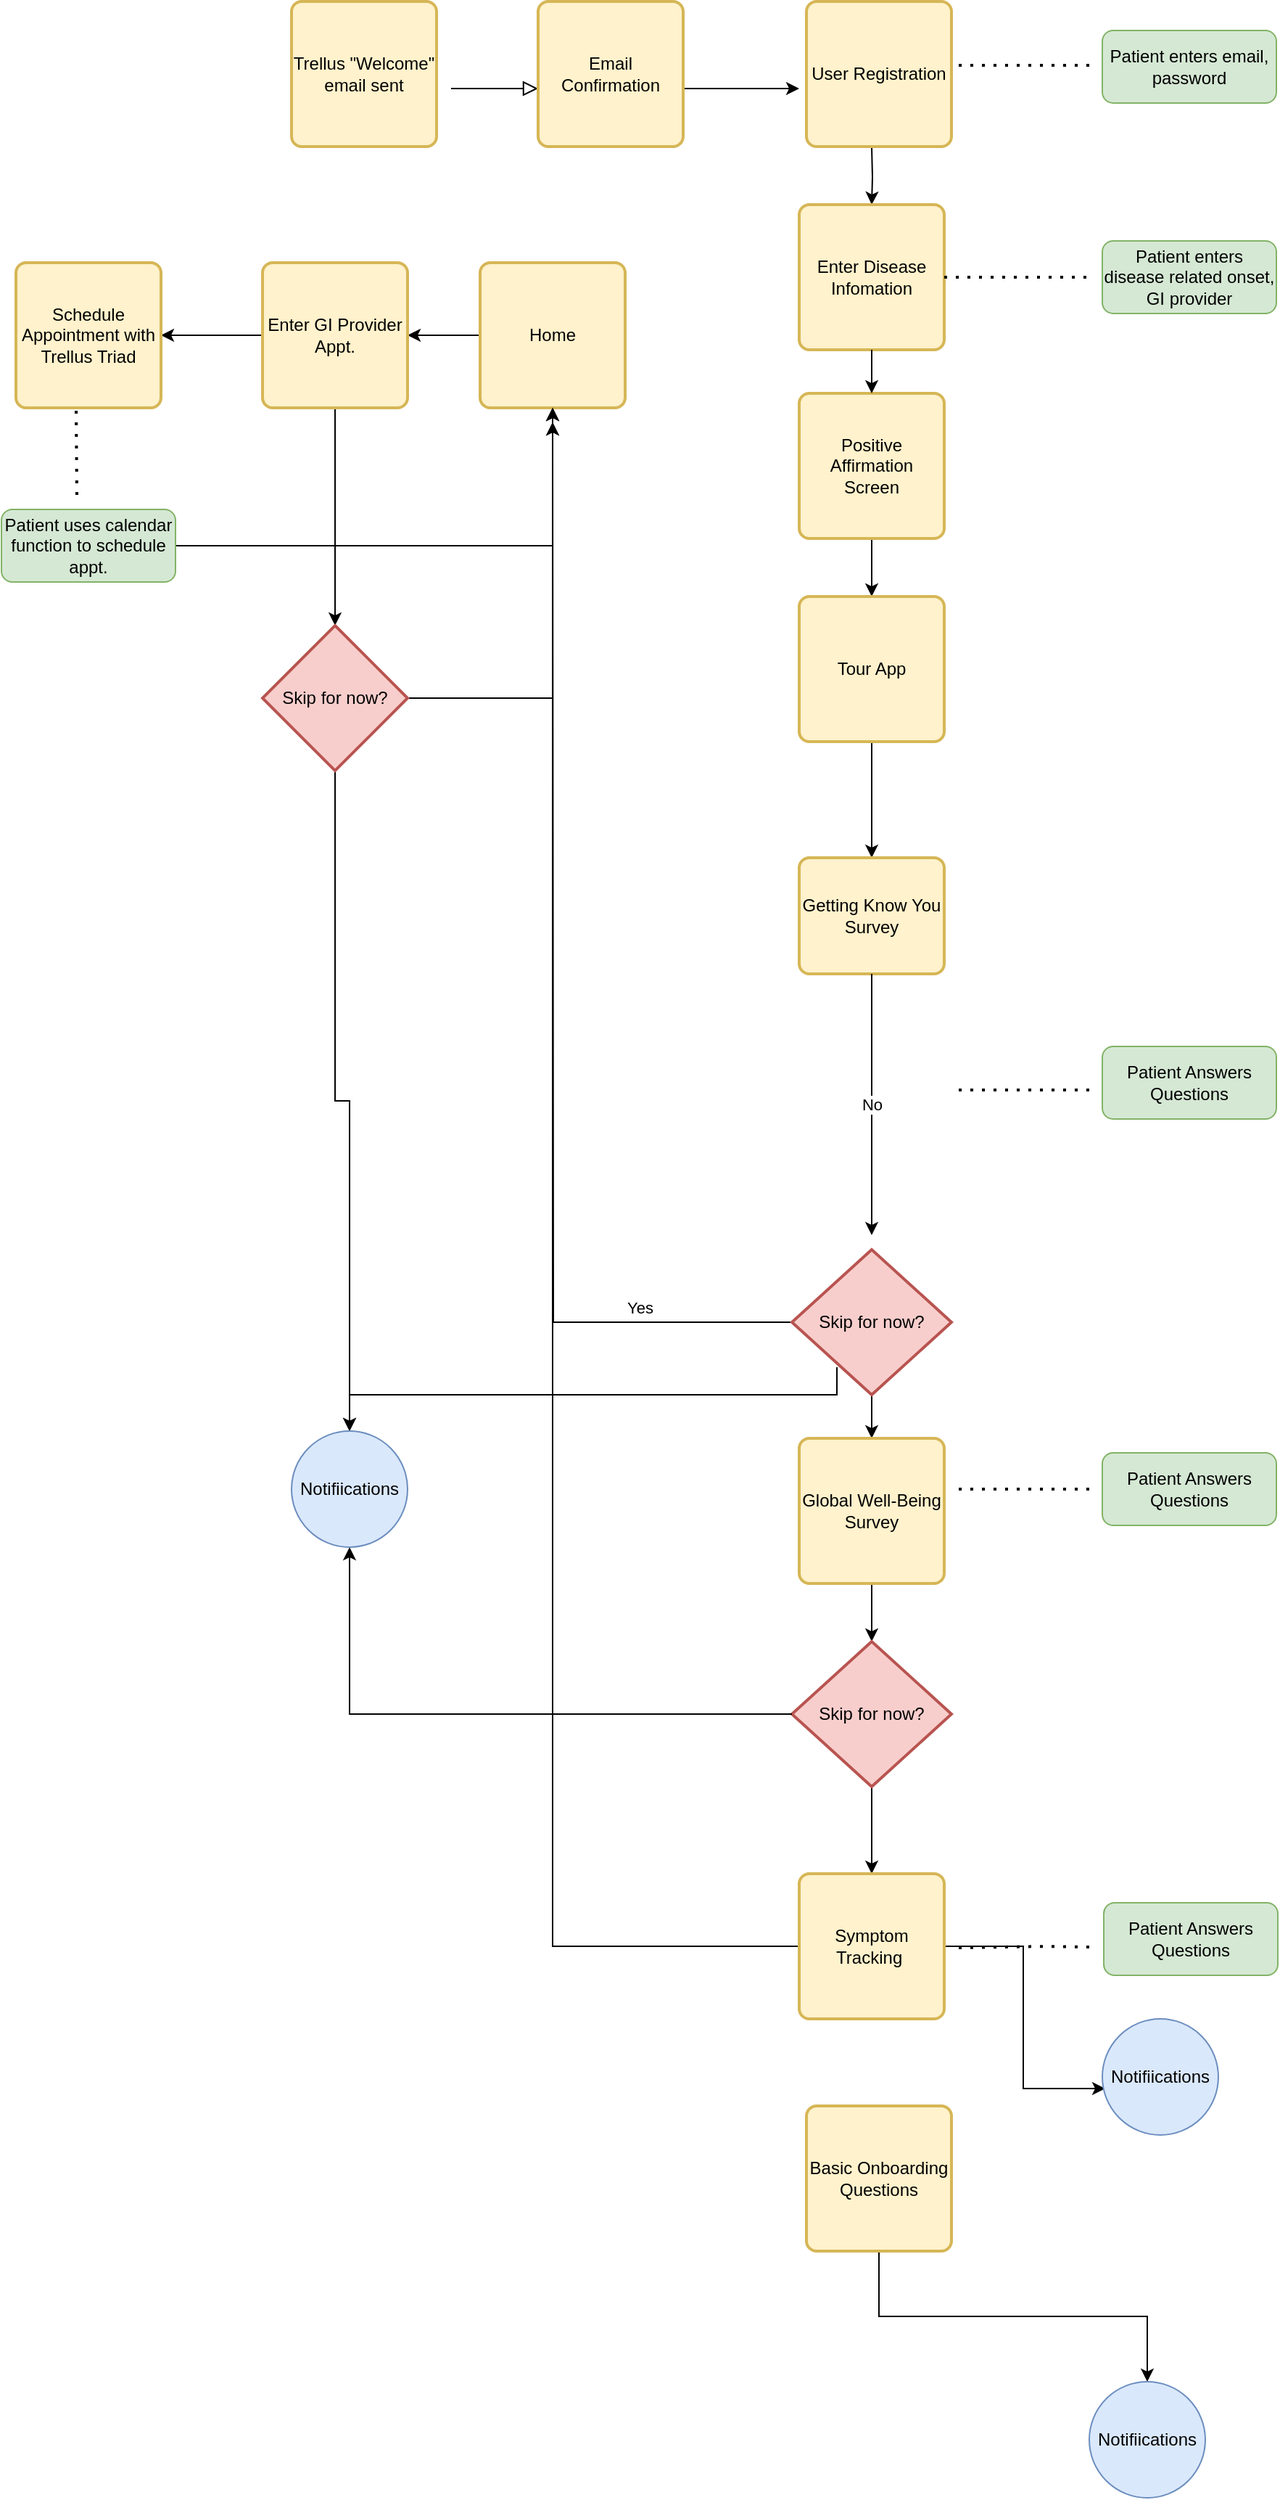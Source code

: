 <mxfile version="13.9.7" type="github">
  <diagram id="C5RBs43oDa-KdzZeNtuy" name="Page-1">
    <mxGraphModel dx="2249" dy="805" grid="1" gridSize="10" guides="1" tooltips="1" connect="1" arrows="1" fold="1" page="1" pageScale="1" pageWidth="827" pageHeight="1169" math="0" shadow="0">
      <root>
        <mxCell id="WIyWlLk6GJQsqaUBKTNV-0" />
        <mxCell id="WIyWlLk6GJQsqaUBKTNV-1" parent="WIyWlLk6GJQsqaUBKTNV-0" />
        <mxCell id="WIyWlLk6GJQsqaUBKTNV-2" value="" style="rounded=0;html=1;jettySize=auto;orthogonalLoop=1;fontSize=11;endArrow=block;endFill=0;endSize=8;strokeWidth=1;shadow=0;labelBackgroundColor=none;edgeStyle=orthogonalEdgeStyle;entryX=0;entryY=0.5;entryDx=0;entryDy=0;" parent="WIyWlLk6GJQsqaUBKTNV-1" edge="1">
          <mxGeometry relative="1" as="geometry">
            <mxPoint x="190" y="70" as="sourcePoint" />
            <mxPoint x="250" y="70" as="targetPoint" />
          </mxGeometry>
        </mxCell>
        <mxCell id="gGnMCyvagH3UXZfCAkN4-2" style="edgeStyle=orthogonalEdgeStyle;rounded=0;orthogonalLoop=1;jettySize=auto;html=1;exitX=1;exitY=0.5;exitDx=0;exitDy=0;entryX=0;entryY=0.5;entryDx=0;entryDy=0;" parent="WIyWlLk6GJQsqaUBKTNV-1" edge="1">
          <mxGeometry relative="1" as="geometry">
            <mxPoint x="350" y="70" as="sourcePoint" />
            <mxPoint x="430" y="70" as="targetPoint" />
          </mxGeometry>
        </mxCell>
        <mxCell id="gGnMCyvagH3UXZfCAkN4-8" style="edgeStyle=orthogonalEdgeStyle;rounded=0;orthogonalLoop=1;jettySize=auto;html=1;exitX=0.5;exitY=1;exitDx=0;exitDy=0;" parent="WIyWlLk6GJQsqaUBKTNV-1" target="gGnMCyvagH3UXZfCAkN4-7" edge="1">
          <mxGeometry relative="1" as="geometry">
            <mxPoint x="480" y="110" as="sourcePoint" />
          </mxGeometry>
        </mxCell>
        <mxCell id="gGnMCyvagH3UXZfCAkN4-16" style="edgeStyle=orthogonalEdgeStyle;rounded=0;orthogonalLoop=1;jettySize=auto;html=1;" parent="WIyWlLk6GJQsqaUBKTNV-1" source="7_HCONuBHNa6cHCysJDs-2" edge="1">
          <mxGeometry relative="1" as="geometry">
            <mxPoint x="480" y="600" as="targetPoint" />
          </mxGeometry>
        </mxCell>
        <mxCell id="gGnMCyvagH3UXZfCAkN4-7" value="Enter Disease Infomation&lt;br&gt;" style="rounded=1;whiteSpace=wrap;html=1;absoluteArcSize=1;arcSize=14;strokeWidth=2;fillColor=#fff2cc;strokeColor=#d6b656;" parent="WIyWlLk6GJQsqaUBKTNV-1" vertex="1">
          <mxGeometry x="430" y="150" width="100" height="100" as="geometry" />
        </mxCell>
        <mxCell id="7_HCONuBHNa6cHCysJDs-40" style="edgeStyle=orthogonalEdgeStyle;rounded=0;orthogonalLoop=1;jettySize=auto;html=1;entryX=1;entryY=0.5;entryDx=0;entryDy=0;" parent="WIyWlLk6GJQsqaUBKTNV-1" source="gGnMCyvagH3UXZfCAkN4-11" target="7_HCONuBHNa6cHCysJDs-39" edge="1">
          <mxGeometry relative="1" as="geometry" />
        </mxCell>
        <mxCell id="gGnMCyvagH3UXZfCAkN4-11" value="Home" style="rounded=1;whiteSpace=wrap;html=1;absoluteArcSize=1;arcSize=14;strokeWidth=2;fillColor=#fff2cc;strokeColor=#d6b656;" parent="WIyWlLk6GJQsqaUBKTNV-1" vertex="1">
          <mxGeometry x="210" y="190" width="100" height="100" as="geometry" />
        </mxCell>
        <mxCell id="7_HCONuBHNa6cHCysJDs-32" style="edgeStyle=orthogonalEdgeStyle;rounded=0;orthogonalLoop=1;jettySize=auto;html=1;entryX=0.5;entryY=0;entryDx=0;entryDy=0;" parent="WIyWlLk6GJQsqaUBKTNV-1" source="7_HCONuBHNa6cHCysJDs-1" target="7_HCONuBHNa6cHCysJDs-2" edge="1">
          <mxGeometry relative="1" as="geometry" />
        </mxCell>
        <mxCell id="7_HCONuBHNa6cHCysJDs-1" value="Positive Affirmation Screen" style="rounded=1;whiteSpace=wrap;html=1;absoluteArcSize=1;arcSize=14;strokeWidth=2;fillColor=#fff2cc;strokeColor=#d6b656;" parent="WIyWlLk6GJQsqaUBKTNV-1" vertex="1">
          <mxGeometry x="430" y="280" width="100" height="100" as="geometry" />
        </mxCell>
        <mxCell id="7_HCONuBHNa6cHCysJDs-3" style="edgeStyle=orthogonalEdgeStyle;rounded=0;orthogonalLoop=1;jettySize=auto;html=1;entryX=0.5;entryY=0;entryDx=0;entryDy=0;entryPerimeter=0;" parent="WIyWlLk6GJQsqaUBKTNV-1" source="gGnMCyvagH3UXZfCAkN4-7" target="7_HCONuBHNa6cHCysJDs-1" edge="1">
          <mxGeometry relative="1" as="geometry">
            <mxPoint x="480" y="510" as="targetPoint" />
            <mxPoint x="480" y="220" as="sourcePoint" />
          </mxGeometry>
        </mxCell>
        <mxCell id="7_HCONuBHNa6cHCysJDs-2" value="Tour App" style="rounded=1;whiteSpace=wrap;html=1;absoluteArcSize=1;arcSize=14;strokeWidth=2;fillColor=#fff2cc;strokeColor=#d6b656;" parent="WIyWlLk6GJQsqaUBKTNV-1" vertex="1">
          <mxGeometry x="430" y="420" width="100" height="100" as="geometry" />
        </mxCell>
        <mxCell id="7_HCONuBHNa6cHCysJDs-5" value="Getting Know You Survey" style="rounded=1;whiteSpace=wrap;html=1;absoluteArcSize=1;arcSize=14;strokeWidth=2;fillColor=#fff2cc;strokeColor=#d6b656;" parent="WIyWlLk6GJQsqaUBKTNV-1" vertex="1">
          <mxGeometry x="430" y="600" width="100" height="80" as="geometry" />
        </mxCell>
        <mxCell id="7_HCONuBHNa6cHCysJDs-7" style="edgeStyle=orthogonalEdgeStyle;rounded=0;orthogonalLoop=1;jettySize=auto;html=1;" parent="WIyWlLk6GJQsqaUBKTNV-1" source="7_HCONuBHNa6cHCysJDs-6" edge="1">
          <mxGeometry relative="1" as="geometry">
            <mxPoint x="260" y="300" as="targetPoint" />
          </mxGeometry>
        </mxCell>
        <mxCell id="7_HCONuBHNa6cHCysJDs-8" value="Yes" style="edgeLabel;html=1;align=center;verticalAlign=middle;resizable=0;points=[];" parent="7_HCONuBHNa6cHCysJDs-7" vertex="1" connectable="0">
          <mxGeometry x="-0.793" y="3" relative="1" as="geometry">
            <mxPoint x="-24" y="-13" as="offset" />
          </mxGeometry>
        </mxCell>
        <mxCell id="7_HCONuBHNa6cHCysJDs-34" style="edgeStyle=orthogonalEdgeStyle;rounded=0;orthogonalLoop=1;jettySize=auto;html=1;entryX=0.5;entryY=0;entryDx=0;entryDy=0;entryPerimeter=0;" parent="WIyWlLk6GJQsqaUBKTNV-1" source="7_HCONuBHNa6cHCysJDs-6" target="7_HCONuBHNa6cHCysJDs-9" edge="1">
          <mxGeometry relative="1" as="geometry">
            <mxPoint x="480" y="990" as="targetPoint" />
          </mxGeometry>
        </mxCell>
        <mxCell id="Bc3tvTEOyGvGC2gD3rta-1" style="edgeStyle=orthogonalEdgeStyle;rounded=0;orthogonalLoop=1;jettySize=auto;html=1;exitX=0.282;exitY=0.81;exitDx=0;exitDy=0;exitPerimeter=0;" edge="1" parent="WIyWlLk6GJQsqaUBKTNV-1" source="7_HCONuBHNa6cHCysJDs-6" target="I_p7_JZJX6vtq-w0ZKPo-1">
          <mxGeometry relative="1" as="geometry">
            <mxPoint x="364.1" y="980" as="targetPoint" />
            <Array as="points">
              <mxPoint x="456" y="970" />
              <mxPoint x="120" y="970" />
            </Array>
          </mxGeometry>
        </mxCell>
        <mxCell id="7_HCONuBHNa6cHCysJDs-6" value="Skip for now?" style="strokeWidth=2;html=1;shape=mxgraph.flowchart.decision;whiteSpace=wrap;fillColor=#f8cecc;strokeColor=#b85450;" parent="WIyWlLk6GJQsqaUBKTNV-1" vertex="1">
          <mxGeometry x="425" y="870" width="110" height="100" as="geometry" />
        </mxCell>
        <mxCell id="7_HCONuBHNa6cHCysJDs-35" style="edgeStyle=orthogonalEdgeStyle;rounded=0;orthogonalLoop=1;jettySize=auto;html=1;entryX=0.5;entryY=0;entryDx=0;entryDy=0;entryPerimeter=0;" parent="WIyWlLk6GJQsqaUBKTNV-1" source="7_HCONuBHNa6cHCysJDs-9" target="7_HCONuBHNa6cHCysJDs-10" edge="1">
          <mxGeometry relative="1" as="geometry" />
        </mxCell>
        <mxCell id="7_HCONuBHNa6cHCysJDs-9" value="Global Well-Being Survey" style="rounded=1;whiteSpace=wrap;html=1;absoluteArcSize=1;arcSize=14;strokeWidth=2;fillColor=#fff2cc;strokeColor=#d6b656;" parent="WIyWlLk6GJQsqaUBKTNV-1" vertex="1">
          <mxGeometry x="430" y="1000" width="100" height="100" as="geometry" />
        </mxCell>
        <mxCell id="7_HCONuBHNa6cHCysJDs-36" style="edgeStyle=orthogonalEdgeStyle;rounded=0;orthogonalLoop=1;jettySize=auto;html=1;" parent="WIyWlLk6GJQsqaUBKTNV-1" source="7_HCONuBHNa6cHCysJDs-10" edge="1">
          <mxGeometry relative="1" as="geometry">
            <mxPoint x="480" y="1300" as="targetPoint" />
          </mxGeometry>
        </mxCell>
        <mxCell id="Bc3tvTEOyGvGC2gD3rta-2" style="edgeStyle=orthogonalEdgeStyle;rounded=0;orthogonalLoop=1;jettySize=auto;html=1;entryX=0.5;entryY=1;entryDx=0;entryDy=0;" edge="1" parent="WIyWlLk6GJQsqaUBKTNV-1" source="7_HCONuBHNa6cHCysJDs-10" target="I_p7_JZJX6vtq-w0ZKPo-1">
          <mxGeometry relative="1" as="geometry" />
        </mxCell>
        <mxCell id="7_HCONuBHNa6cHCysJDs-10" value="Skip for now?" style="strokeWidth=2;html=1;shape=mxgraph.flowchart.decision;whiteSpace=wrap;fillColor=#f8cecc;strokeColor=#b85450;" parent="WIyWlLk6GJQsqaUBKTNV-1" vertex="1">
          <mxGeometry x="425" y="1140" width="110" height="100" as="geometry" />
        </mxCell>
        <mxCell id="7_HCONuBHNa6cHCysJDs-19" style="edgeStyle=orthogonalEdgeStyle;rounded=0;orthogonalLoop=1;jettySize=auto;html=1;exitX=0;exitY=0.5;exitDx=0;exitDy=0;exitPerimeter=0;" parent="WIyWlLk6GJQsqaUBKTNV-1" source="7_HCONuBHNa6cHCysJDs-10" edge="1">
          <mxGeometry relative="1" as="geometry">
            <mxPoint x="260" y="300" as="targetPoint" />
            <mxPoint x="400" y="1000" as="sourcePoint" />
            <Array as="points">
              <mxPoint x="260" y="1190" />
            </Array>
          </mxGeometry>
        </mxCell>
        <mxCell id="7_HCONuBHNa6cHCysJDs-38" style="edgeStyle=orthogonalEdgeStyle;rounded=0;orthogonalLoop=1;jettySize=auto;html=1;entryX=0.5;entryY=1;entryDx=0;entryDy=0;" parent="WIyWlLk6GJQsqaUBKTNV-1" source="7_HCONuBHNa6cHCysJDs-11" target="gGnMCyvagH3UXZfCAkN4-11" edge="1">
          <mxGeometry relative="1" as="geometry" />
        </mxCell>
        <mxCell id="I_p7_JZJX6vtq-w0ZKPo-4" style="edgeStyle=orthogonalEdgeStyle;rounded=0;orthogonalLoop=1;jettySize=auto;html=1;entryX=0.025;entryY=0.6;entryDx=0;entryDy=0;entryPerimeter=0;" parent="WIyWlLk6GJQsqaUBKTNV-1" source="7_HCONuBHNa6cHCysJDs-11" target="I_p7_JZJX6vtq-w0ZKPo-0" edge="1">
          <mxGeometry relative="1" as="geometry" />
        </mxCell>
        <mxCell id="7_HCONuBHNa6cHCysJDs-11" value="Symptom Tracking&amp;nbsp;" style="rounded=1;whiteSpace=wrap;html=1;absoluteArcSize=1;arcSize=14;strokeWidth=2;fillColor=#fff2cc;strokeColor=#d6b656;" parent="WIyWlLk6GJQsqaUBKTNV-1" vertex="1">
          <mxGeometry x="430" y="1300" width="100" height="100" as="geometry" />
        </mxCell>
        <mxCell id="7_HCONuBHNa6cHCysJDs-42" style="edgeStyle=orthogonalEdgeStyle;rounded=0;orthogonalLoop=1;jettySize=auto;html=1;entryX=0.5;entryY=0;entryDx=0;entryDy=0;entryPerimeter=0;" parent="WIyWlLk6GJQsqaUBKTNV-1" source="7_HCONuBHNa6cHCysJDs-39" target="7_HCONuBHNa6cHCysJDs-41" edge="1">
          <mxGeometry relative="1" as="geometry">
            <Array as="points">
              <mxPoint x="110" y="430" />
            </Array>
          </mxGeometry>
        </mxCell>
        <mxCell id="7_HCONuBHNa6cHCysJDs-45" style="edgeStyle=orthogonalEdgeStyle;rounded=0;orthogonalLoop=1;jettySize=auto;html=1;entryX=1;entryY=0.5;entryDx=0;entryDy=0;" parent="WIyWlLk6GJQsqaUBKTNV-1" source="7_HCONuBHNa6cHCysJDs-39" target="7_HCONuBHNa6cHCysJDs-44" edge="1">
          <mxGeometry relative="1" as="geometry" />
        </mxCell>
        <mxCell id="7_HCONuBHNa6cHCysJDs-39" value="Enter GI Provider Appt." style="rounded=1;whiteSpace=wrap;html=1;absoluteArcSize=1;arcSize=14;strokeWidth=2;fillColor=#fff2cc;strokeColor=#d6b656;" parent="WIyWlLk6GJQsqaUBKTNV-1" vertex="1">
          <mxGeometry x="60" y="190" width="100" height="100" as="geometry" />
        </mxCell>
        <mxCell id="7_HCONuBHNa6cHCysJDs-43" style="edgeStyle=orthogonalEdgeStyle;rounded=0;orthogonalLoop=1;jettySize=auto;html=1;entryX=0.5;entryY=1;entryDx=0;entryDy=0;" parent="WIyWlLk6GJQsqaUBKTNV-1" source="7_HCONuBHNa6cHCysJDs-41" target="gGnMCyvagH3UXZfCAkN4-11" edge="1">
          <mxGeometry relative="1" as="geometry" />
        </mxCell>
        <mxCell id="Bc3tvTEOyGvGC2gD3rta-3" style="edgeStyle=orthogonalEdgeStyle;rounded=0;orthogonalLoop=1;jettySize=auto;html=1;entryX=0.5;entryY=0;entryDx=0;entryDy=0;" edge="1" parent="WIyWlLk6GJQsqaUBKTNV-1" source="7_HCONuBHNa6cHCysJDs-41" target="I_p7_JZJX6vtq-w0ZKPo-1">
          <mxGeometry relative="1" as="geometry" />
        </mxCell>
        <mxCell id="7_HCONuBHNa6cHCysJDs-41" value="Skip for now?" style="strokeWidth=2;html=1;shape=mxgraph.flowchart.decision;whiteSpace=wrap;fillColor=#f8cecc;strokeColor=#b85450;" parent="WIyWlLk6GJQsqaUBKTNV-1" vertex="1">
          <mxGeometry x="60" y="440" width="100" height="100" as="geometry" />
        </mxCell>
        <mxCell id="7_HCONuBHNa6cHCysJDs-44" value="Schedule Appointment with Trellus Triad" style="rounded=1;whiteSpace=wrap;html=1;absoluteArcSize=1;arcSize=14;strokeWidth=2;fillColor=#fff2cc;strokeColor=#d6b656;" parent="WIyWlLk6GJQsqaUBKTNV-1" vertex="1">
          <mxGeometry x="-110" y="190" width="100" height="100" as="geometry" />
        </mxCell>
        <mxCell id="7_HCONuBHNa6cHCysJDs-54" value="User Registration" style="rounded=1;whiteSpace=wrap;html=1;absoluteArcSize=1;arcSize=14;strokeWidth=2;fillColor=#fff2cc;strokeColor=#d6b656;" parent="WIyWlLk6GJQsqaUBKTNV-1" vertex="1">
          <mxGeometry x="435" y="10" width="100" height="100" as="geometry" />
        </mxCell>
        <mxCell id="7_HCONuBHNa6cHCysJDs-55" value="Email Confirmation" style="rounded=1;whiteSpace=wrap;html=1;absoluteArcSize=1;arcSize=14;strokeWidth=2;fillColor=#fff2cc;strokeColor=#d6b656;" parent="WIyWlLk6GJQsqaUBKTNV-1" vertex="1">
          <mxGeometry x="250" y="10" width="100" height="100" as="geometry" />
        </mxCell>
        <mxCell id="7_HCONuBHNa6cHCysJDs-56" value="Trellus &quot;Welcome&quot; email sent" style="rounded=1;whiteSpace=wrap;html=1;absoluteArcSize=1;arcSize=14;strokeWidth=2;fillColor=#fff2cc;strokeColor=#d6b656;" parent="WIyWlLk6GJQsqaUBKTNV-1" vertex="1">
          <mxGeometry x="80" y="10" width="100" height="100" as="geometry" />
        </mxCell>
        <mxCell id="7_HCONuBHNa6cHCysJDs-58" value="Patient enters email, password" style="rounded=1;whiteSpace=wrap;html=1;fillColor=#d5e8d4;strokeColor=#82b366;" parent="WIyWlLk6GJQsqaUBKTNV-1" vertex="1">
          <mxGeometry x="639" y="30" width="120" height="50" as="geometry" />
        </mxCell>
        <mxCell id="7_HCONuBHNa6cHCysJDs-59" value="Patient enters disease related onset, GI provider" style="rounded=1;whiteSpace=wrap;html=1;fillColor=#d5e8d4;strokeColor=#82b366;" parent="WIyWlLk6GJQsqaUBKTNV-1" vertex="1">
          <mxGeometry x="639" y="175" width="120" height="50" as="geometry" />
        </mxCell>
        <mxCell id="7_HCONuBHNa6cHCysJDs-60" value="Patient Answers Questions" style="rounded=1;whiteSpace=wrap;html=1;fillColor=#d5e8d4;strokeColor=#82b366;" parent="WIyWlLk6GJQsqaUBKTNV-1" vertex="1">
          <mxGeometry x="639" y="730" width="120" height="50" as="geometry" />
        </mxCell>
        <mxCell id="7_HCONuBHNa6cHCysJDs-61" value="Patient Answers Questions" style="rounded=1;whiteSpace=wrap;html=1;fillColor=#d5e8d4;strokeColor=#82b366;" parent="WIyWlLk6GJQsqaUBKTNV-1" vertex="1">
          <mxGeometry x="639" y="1010" width="120" height="50" as="geometry" />
        </mxCell>
        <mxCell id="7_HCONuBHNa6cHCysJDs-62" value="Patient Answers Questions" style="rounded=1;whiteSpace=wrap;html=1;fillColor=#d5e8d4;strokeColor=#82b366;" parent="WIyWlLk6GJQsqaUBKTNV-1" vertex="1">
          <mxGeometry x="640" y="1320" width="120" height="50" as="geometry" />
        </mxCell>
        <mxCell id="7_HCONuBHNa6cHCysJDs-67" value="" style="endArrow=none;dashed=1;html=1;dashPattern=1 3;strokeWidth=2;entryX=-0.075;entryY=0.61;entryDx=0;entryDy=0;entryPerimeter=0;" parent="WIyWlLk6GJQsqaUBKTNV-1" target="7_HCONuBHNa6cHCysJDs-62" edge="1">
          <mxGeometry width="50" height="50" relative="1" as="geometry">
            <mxPoint x="540" y="1351" as="sourcePoint" />
            <mxPoint x="383" y="1129" as="targetPoint" />
            <Array as="points">
              <mxPoint x="600" y="1350" />
            </Array>
          </mxGeometry>
        </mxCell>
        <mxCell id="7_HCONuBHNa6cHCysJDs-69" value="" style="endArrow=none;dashed=1;html=1;dashPattern=1 3;strokeWidth=2;" parent="WIyWlLk6GJQsqaUBKTNV-1" edge="1">
          <mxGeometry width="50" height="50" relative="1" as="geometry">
            <mxPoint x="540" y="1035" as="sourcePoint" />
            <mxPoint x="630" y="1035" as="targetPoint" />
          </mxGeometry>
        </mxCell>
        <mxCell id="7_HCONuBHNa6cHCysJDs-70" value="" style="endArrow=none;dashed=1;html=1;dashPattern=1 3;strokeWidth=2;" parent="WIyWlLk6GJQsqaUBKTNV-1" edge="1">
          <mxGeometry width="50" height="50" relative="1" as="geometry">
            <mxPoint x="540" y="760" as="sourcePoint" />
            <mxPoint x="630" y="760" as="targetPoint" />
          </mxGeometry>
        </mxCell>
        <mxCell id="7_HCONuBHNa6cHCysJDs-71" value="" style="endArrow=none;dashed=1;html=1;dashPattern=1 3;strokeWidth=2;exitX=1;exitY=0.5;exitDx=0;exitDy=0;" parent="WIyWlLk6GJQsqaUBKTNV-1" source="gGnMCyvagH3UXZfCAkN4-7" edge="1">
          <mxGeometry width="50" height="50" relative="1" as="geometry">
            <mxPoint x="540" y="200" as="sourcePoint" />
            <mxPoint x="630" y="200" as="targetPoint" />
          </mxGeometry>
        </mxCell>
        <mxCell id="7_HCONuBHNa6cHCysJDs-72" value="" style="endArrow=none;dashed=1;html=1;dashPattern=1 3;strokeWidth=2;" parent="WIyWlLk6GJQsqaUBKTNV-1" edge="1">
          <mxGeometry width="50" height="50" relative="1" as="geometry">
            <mxPoint x="540" y="54" as="sourcePoint" />
            <mxPoint x="630" y="54" as="targetPoint" />
          </mxGeometry>
        </mxCell>
        <mxCell id="7_HCONuBHNa6cHCysJDs-76" value="" style="endArrow=none;dashed=1;html=1;dashPattern=1 3;strokeWidth=2;entryX=0.415;entryY=1.015;entryDx=0;entryDy=0;entryPerimeter=0;" parent="WIyWlLk6GJQsqaUBKTNV-1" target="7_HCONuBHNa6cHCysJDs-44" edge="1">
          <mxGeometry width="50" height="50" relative="1" as="geometry">
            <mxPoint x="-68" y="350" as="sourcePoint" />
            <mxPoint x="380" y="380" as="targetPoint" />
          </mxGeometry>
        </mxCell>
        <mxCell id="7_HCONuBHNa6cHCysJDs-87" style="edgeStyle=orthogonalEdgeStyle;rounded=0;orthogonalLoop=1;jettySize=auto;html=1;entryX=0.5;entryY=1;entryDx=0;entryDy=0;" parent="WIyWlLk6GJQsqaUBKTNV-1" source="7_HCONuBHNa6cHCysJDs-77" target="gGnMCyvagH3UXZfCAkN4-11" edge="1">
          <mxGeometry relative="1" as="geometry" />
        </mxCell>
        <mxCell id="7_HCONuBHNa6cHCysJDs-77" value="Patient uses calendar function to schedule appt." style="rounded=1;whiteSpace=wrap;html=1;fillColor=#d5e8d4;strokeColor=#82b366;" parent="WIyWlLk6GJQsqaUBKTNV-1" vertex="1">
          <mxGeometry x="-120" y="360" width="120" height="50" as="geometry" />
        </mxCell>
        <mxCell id="7_HCONuBHNa6cHCysJDs-83" value="No" style="endArrow=classic;html=1;exitX=0.5;exitY=1;exitDx=0;exitDy=0;" parent="WIyWlLk6GJQsqaUBKTNV-1" source="7_HCONuBHNa6cHCysJDs-5" edge="1">
          <mxGeometry relative="1" as="geometry">
            <mxPoint x="479.5" y="830" as="sourcePoint" />
            <mxPoint x="480" y="860" as="targetPoint" />
          </mxGeometry>
        </mxCell>
        <mxCell id="7_HCONuBHNa6cHCysJDs-84" value="No" style="edgeLabel;resizable=0;html=1;align=center;verticalAlign=middle;" parent="7_HCONuBHNa6cHCysJDs-83" connectable="0" vertex="1">
          <mxGeometry relative="1" as="geometry" />
        </mxCell>
        <mxCell id="NDm0StQERf2xuom-DKIh-1" style="edgeStyle=orthogonalEdgeStyle;rounded=0;orthogonalLoop=1;jettySize=auto;html=1;exitX=0.5;exitY=1;exitDx=0;exitDy=0;" parent="WIyWlLk6GJQsqaUBKTNV-1" source="7_HCONuBHNa6cHCysJDs-89" target="NDm0StQERf2xuom-DKIh-0" edge="1">
          <mxGeometry relative="1" as="geometry" />
        </mxCell>
        <mxCell id="7_HCONuBHNa6cHCysJDs-89" value="Basic Onboarding Questions" style="rounded=1;whiteSpace=wrap;html=1;absoluteArcSize=1;arcSize=14;strokeWidth=2;fillColor=#fff2cc;strokeColor=#d6b656;" parent="WIyWlLk6GJQsqaUBKTNV-1" vertex="1">
          <mxGeometry x="435" y="1460" width="100" height="100" as="geometry" />
        </mxCell>
        <mxCell id="NDm0StQERf2xuom-DKIh-0" value="Notifiications" style="ellipse;whiteSpace=wrap;html=1;aspect=fixed;fillColor=#dae8fc;strokeColor=#6c8ebf;" parent="WIyWlLk6GJQsqaUBKTNV-1" vertex="1">
          <mxGeometry x="630" y="1650" width="80" height="80" as="geometry" />
        </mxCell>
        <mxCell id="I_p7_JZJX6vtq-w0ZKPo-0" value="Notifiications" style="ellipse;whiteSpace=wrap;html=1;aspect=fixed;fillColor=#dae8fc;strokeColor=#6c8ebf;" parent="WIyWlLk6GJQsqaUBKTNV-1" vertex="1">
          <mxGeometry x="639" y="1400" width="80" height="80" as="geometry" />
        </mxCell>
        <mxCell id="I_p7_JZJX6vtq-w0ZKPo-1" value="Notifiications" style="ellipse;whiteSpace=wrap;html=1;aspect=fixed;fillColor=#dae8fc;strokeColor=#6c8ebf;" parent="WIyWlLk6GJQsqaUBKTNV-1" vertex="1">
          <mxGeometry x="80" y="995" width="80" height="80" as="geometry" />
        </mxCell>
      </root>
    </mxGraphModel>
  </diagram>
</mxfile>
